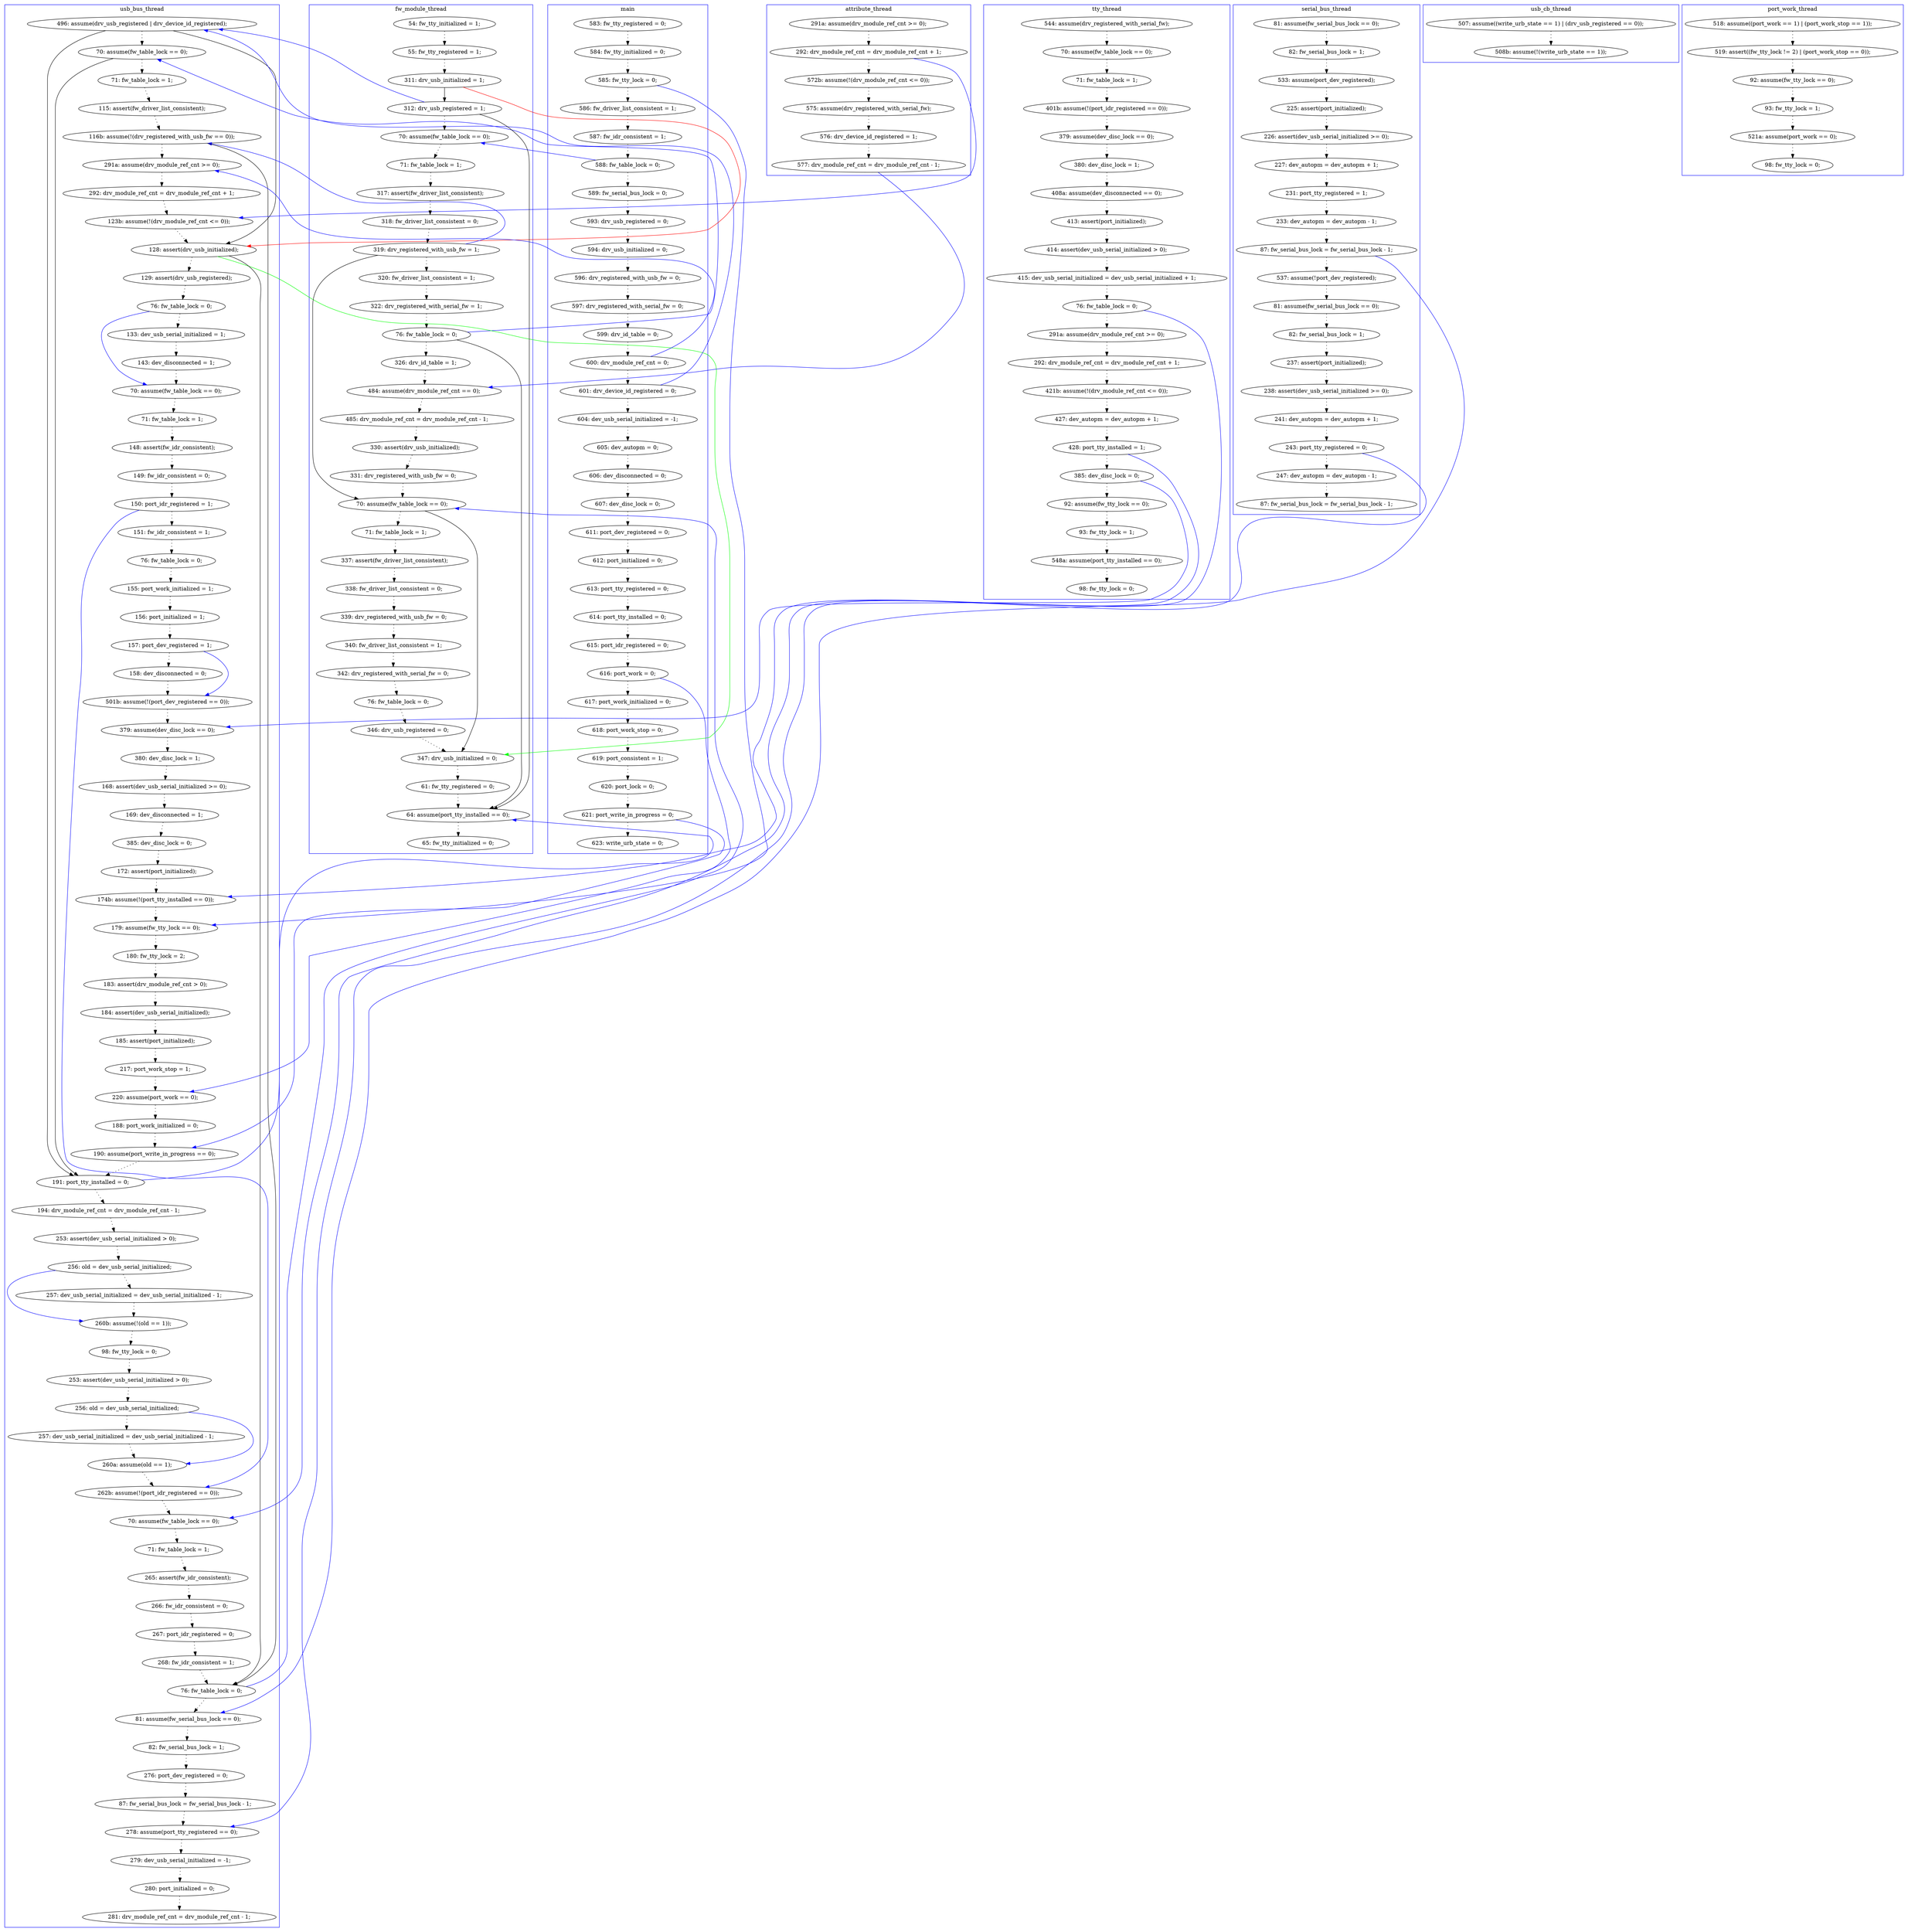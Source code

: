 digraph ProofObject {
	281 -> 285 [style = dotted, color = black]
	7 -> 49 [color = Blue, constraint = false]
	48 -> 214 [color = Black]
	142 -> 172 [style = dotted, color = black]
	206 -> 209 [style = dotted, color = black]
	107 -> 123 [style = dotted, color = black]
	60 -> 63 [style = dotted, color = black]
	42 -> 96 [color = Red, constraint = false]
	22 -> 23 [style = dotted, color = black]
	307 -> 328 [color = Black]
	346 -> 360 [style = dotted, color = black]
	100 -> 114 [color = Blue, constraint = false]
	58 -> 70 [color = Blue, constraint = false]
	15 -> 16 [style = dotted, color = black]
	111 -> 114 [style = dotted, color = black]
	28 -> 29 [style = dotted, color = black]
	2 -> 3 [style = dotted, color = black]
	172 -> 189 [style = dotted, color = black]
	204 -> 205 [style = dotted, color = black]
	8 -> 9 [style = dotted, color = black]
	260 -> 268 [style = dotted, color = black]
	167 -> 184 [style = dotted, color = black]
	63 -> 65 [color = Blue, constraint = false]
	198 -> 201 [style = dotted, color = black]
	321 -> 328 [style = dotted, color = black]
	16 -> 17 [style = dotted, color = black]
	5 -> 6 [style = dotted, color = black]
	90 -> 107 [style = dotted, color = black]
	188 -> 189 [color = Blue, constraint = false]
	244 -> 246 [style = dotted, color = black]
	139 -> 172 [color = Blue, constraint = false]
	324 -> 327 [style = dotted, color = black]
	189 -> 190 [style = dotted, color = black]
	291 -> 292 [style = dotted, color = black]
	201 -> 202 [style = dotted, color = black]
	59 -> 60 [style = dotted, color = black]
	133 -> 134 [style = dotted, color = black]
	27 -> 28 [style = dotted, color = black]
	103 -> 111 [style = dotted, color = black]
	70 -> 260 [color = Black]
	175 -> 181 [style = dotted, color = black]
	42 -> 44 [color = Black]
	285 -> 286 [style = dotted, color = black]
	219 -> 221 [style = dotted, color = black]
	166 -> 168 [style = dotted, color = black]
	37 -> 38 [style = dotted, color = black]
	44 -> 342 [color = Black]
	301 -> 307 [style = dotted, color = black]
	205 -> 206 [style = dotted, color = black]
	81 -> 127 [style = dotted, color = black]
	63 -> 342 [color = Black]
	145 -> 146 [style = dotted, color = black]
	74 -> 75 [style = dotted, color = black]
	97 -> 100 [style = dotted, color = black]
	12 -> 13 [style = dotted, color = black]
	146 -> 147 [style = dotted, color = black]
	96 -> 97 [style = dotted, color = black]
	334 -> 346 [style = dotted, color = black]
	26 -> 27 [style = dotted, color = black]
	56 -> 58 [style = dotted, color = black]
	293 -> 296 [color = Blue, constraint = false]
	54 -> 56 [style = dotted, color = black]
	161 -> 162 [style = dotted, color = black]
	260 -> 307 [color = Blue, constraint = false]
	119 -> 120 [style = dotted, color = black]
	155 -> 161 [style = dotted, color = black]
	287 -> 288 [style = dotted, color = black]
	147 -> 148 [style = dotted, color = black]
	6 -> 7 [style = dotted, color = black]
	141 -> 145 [style = dotted, color = black]
	14 -> 74 [color = Blue, constraint = false]
	242 -> 243 [style = dotted, color = black]
	155 -> 251 [color = Blue, constraint = false]
	355 -> 357 [style = dotted, color = black]
	190 -> 192 [style = dotted, color = black]
	184 -> 185 [style = dotted, color = black]
	181 -> 268 [color = Blue, constraint = false]
	25 -> 26 [style = dotted, color = black]
	290 -> 291 [style = dotted, color = black]
	341 -> 342 [style = dotted, color = black]
	312 -> 314 [style = dotted, color = black]
	96 -> 260 [color = Black]
	131 -> 136 [style = dotted, color = black]
	132 -> 140 [style = dotted, color = black]
	256 -> 257 [style = dotted, color = black]
	44 -> 48 [color = Blue, constraint = false]
	49 -> 50 [style = dotted, color = black]
	193 -> 196 [style = dotted, color = black]
	257 -> 260 [style = dotted, color = black]
	44 -> 49 [style = dotted, color = black]
	319 -> 321 [style = dotted, color = black]
	214 -> 215 [style = dotted, color = black]
	148 -> 155 [style = dotted, color = black]
	231 -> 242 [style = dotted, color = black]
	289 -> 290 [style = dotted, color = black]
	269 -> 271 [style = dotted, color = black]
	48 -> 65 [style = dotted, color = black]
	115 -> 117 [style = dotted, color = black]
	18 -> 19 [style = dotted, color = black]
	271 -> 275 [style = dotted, color = black]
	168 -> 174 [style = dotted, color = black]
	68 -> 70 [style = dotted, color = black]
	174 -> 175 [style = dotted, color = black]
	50 -> 54 [style = dotted, color = black]
	65 -> 66 [style = dotted, color = black]
	128 -> 132 [style = dotted, color = black]
	315 -> 316 [style = dotted, color = black]
	48 -> 96 [color = Black]
	276 -> 296 [style = dotted, color = black]
	23 -> 24 [style = dotted, color = black]
	140 -> 141 [style = dotted, color = black]
	357 -> 364 [style = dotted, color = black]
	11 -> 12 [style = dotted, color = black]
	65 -> 214 [color = Black]
	316 -> 319 [style = dotted, color = black]
	30 -> 31 [style = dotted, color = black]
	314 -> 315 [style = dotted, color = black]
	215 -> 219 [style = dotted, color = black]
	38 -> 42 [style = dotted, color = black]
	139 -> 142 [style = dotted, color = black]
	63 -> 276 [style = dotted, color = black]
	273 -> 280 [style = dotted, color = black]
	243 -> 244 [style = dotted, color = black]
	342 -> 343 [style = dotted, color = black]
	127 -> 128 [style = dotted, color = black]
	29 -> 30 [style = dotted, color = black]
	25 -> 210 [color = Blue, constraint = false]
	90 -> 91 [color = Blue, constraint = false]
	20 -> 21 [style = dotted, color = black]
	192 -> 193 [style = dotted, color = black]
	163 -> 166 [style = dotted, color = black]
	58 -> 307 [color = Black]
	70 -> 74 [style = dotted, color = black]
	364 -> 365 [style = dotted, color = black]
	275 -> 289 [style = dotted, color = black]
	91 -> 96 [style = dotted, color = black]
	307 -> 308 [style = dotted, color = black]
	24 -> 25 [style = dotted, color = black]
	288 -> 326 [style = dotted, color = black]
	213 -> 214 [style = dotted, color = black]
	214 -> 342 [color = Blue, constraint = false]
	243 -> 246 [color = Blue, constraint = false]
	221 -> 224 [color = Blue, constraint = false]
	96 -> 328 [color = Green, constraint = false]
	114 -> 115 [style = dotted, color = black]
	252 -> 254 [style = dotted, color = black]
	255 -> 256 [style = dotted, color = black]
	7 -> 8 [style = dotted, color = black]
	4 -> 5 [style = dotted, color = black]
	308 -> 310 [style = dotted, color = black]
	210 -> 212 [style = dotted, color = black]
	3 -> 4 [style = dotted, color = black]
	296 -> 297 [style = dotted, color = black]
	246 -> 248 [style = dotted, color = black]
	15 -> 48 [color = Blue, constraint = false]
	280 -> 281 [style = dotted, color = black]
	333 -> 334 [style = dotted, color = black]
	66 -> 68 [style = dotted, color = black]
	224 -> 231 [style = dotted, color = black]
	203 -> 204 [style = dotted, color = black]
	89 -> 90 [style = dotted, color = black]
	297 -> 300 [style = dotted, color = black]
	221 -> 222 [style = dotted, color = black]
	368 -> 372 [style = dotted, color = black]
	14 -> 15 [style = dotted, color = black]
	310 -> 312 [style = dotted, color = black]
	212 -> 213 [style = dotted, color = black]
	30 -> 213 [color = Blue, constraint = false]
	75 -> 91 [style = dotted, color = black]
	125 -> 131 [style = dotted, color = black]
	4 -> 202 [color = Blue, constraint = false]
	162 -> 167 [style = dotted, color = black]
	19 -> 20 [style = dotted, color = black]
	185 -> 201 [color = Blue, constraint = false]
	288 -> 289 [color = Blue, constraint = false]
	121 -> 125 [style = dotted, color = black]
	251 -> 252 [style = dotted, color = black]
	100 -> 103 [style = dotted, color = black]
	268 -> 269 [style = dotted, color = black]
	120 -> 248 [color = Blue, constraint = false]
	13 -> 14 [style = dotted, color = black]
	328 -> 341 [style = dotted, color = black]
	17 -> 18 [style = dotted, color = black]
	185 -> 188 [style = dotted, color = black]
	120 -> 121 [style = dotted, color = black]
	188 -> 333 [style = dotted, color = black]
	300 -> 301 [style = dotted, color = black]
	286 -> 287 [style = dotted, color = black]
	153 -> 163 [style = dotted, color = black]
	136 -> 139 [style = dotted, color = black]
	202 -> 203 [style = dotted, color = black]
	10 -> 11 [style = dotted, color = black]
	58 -> 59 [style = dotted, color = black]
	123 -> 170 [style = dotted, color = black]
	170 -> 293 [style = dotted, color = black]
	181 -> 273 [style = dotted, color = black]
	209 -> 210 [style = dotted, color = black]
	326 -> 351 [style = dotted, color = black]
	21 -> 22 [style = dotted, color = black]
	222 -> 224 [style = dotted, color = black]
	248 -> 251 [style = dotted, color = black]
	196 -> 198 [style = dotted, color = black]
	365 -> 368 [style = dotted, color = black]
	9 -> 10 [style = dotted, color = black]
	134 -> 153 [style = dotted, color = black]
	117 -> 119 [style = dotted, color = black]
	254 -> 255 [style = dotted, color = black]
	subgraph cluster6 {
		label = usb_cb_thread
		color = blue
		327  [label = "508b: assume(!(write_urb_state == 1));"]
		324  [label = "507: assume((write_urb_state == 1) | (drv_usb_registered == 0));"]
	}
	subgraph cluster5 {
		label = attribute_thread
		color = blue
		107  [label = "572b: assume(!(drv_module_ref_cnt <= 0));"]
		170  [label = "576: drv_device_id_registered = 1;"]
		293  [label = "577: drv_module_ref_cnt = drv_module_ref_cnt - 1;"]
		90  [label = "292: drv_module_ref_cnt = drv_module_ref_cnt + 1;"]
		123  [label = "575: assume(drv_registered_with_serial_fw);"]
		89  [label = "291a: assume(drv_module_ref_cnt >= 0);"]
	}
	subgraph cluster0 {
		label = main
		color = blue
		13  [label = "599: drv_id_table = 0;"]
		14  [label = "600: drv_module_ref_cnt = 0;"]
		27  [label = "618: port_work_stop = 0;"]
		2  [label = "583: fw_tty_registered = 0;"]
		30  [label = "621: port_write_in_progress = 0;"]
		5  [label = "586: fw_driver_list_consistent = 1;"]
		7  [label = "588: fw_table_lock = 0;"]
		31  [label = "623: write_urb_state = 0;"]
		9  [label = "593: drv_usb_registered = 0;"]
		12  [label = "597: drv_registered_with_serial_fw = 0;"]
		15  [label = "601: drv_device_id_registered = 0;"]
		16  [label = "604: dev_usb_serial_initialized = -1;"]
		3  [label = "584: fw_tty_initialized = 0;"]
		20  [label = "611: port_dev_registered = 0;"]
		18  [label = "606: dev_disconnected = 0;"]
		10  [label = "594: drv_usb_initialized = 0;"]
		8  [label = "589: fw_serial_bus_lock = 0;"]
		11  [label = "596: drv_registered_with_usb_fw = 0;"]
		25  [label = "616: port_work = 0;"]
		24  [label = "615: port_idr_registered = 0;"]
		26  [label = "617: port_work_initialized = 0;"]
		21  [label = "612: port_initialized = 0;"]
		22  [label = "613: port_tty_registered = 0;"]
		19  [label = "607: dev_disc_lock = 0;"]
		28  [label = "619: port_consistent = 1;"]
		4  [label = "585: fw_tty_lock = 0;"]
		6  [label = "587: fw_idr_consistent = 1;"]
		17  [label = "605: dev_autopm = 0;"]
		29  [label = "620: port_lock = 0;"]
		23  [label = "614: port_tty_installed = 0;"]
	}
	subgraph cluster7 {
		label = port_work_thread
		color = blue
		365  [label = "93: fw_tty_lock = 1;"]
		372  [label = "98: fw_tty_lock = 0;"]
		364  [label = "92: assume(fw_tty_lock == 0);"]
		357  [label = "519: assert((fw_tty_lock != 2) | (port_work_stop == 0));"]
		355  [label = "518: assume((port_work == 1) | (port_work_stop == 1));"]
		368  [label = "521a: assume(port_work == 0);"]
	}
	subgraph cluster4 {
		label = tty_thread
		color = blue
		132  [label = "401b: assume(!(port_idr_registered == 0));"]
		346  [label = "548a: assume(port_tty_installed == 0);"]
		155  [label = "76: fw_table_lock = 0;"]
		147  [label = "414: assert(dev_usb_serial_initialized > 0);"]
		161  [label = "291a: assume(drv_module_ref_cnt >= 0);"]
		146  [label = "413: assert(port_initialized);"]
		185  [label = "428: port_tty_installed = 1;"]
		333  [label = "92: assume(fw_tty_lock == 0);"]
		184  [label = "427: dev_autopm = dev_autopm + 1;"]
		127  [label = "70: assume(fw_table_lock == 0);"]
		360  [label = "98: fw_tty_lock = 0;"]
		141  [label = "380: dev_disc_lock = 1;"]
		145  [label = "408a: assume(dev_disconnected == 0);"]
		162  [label = "292: drv_module_ref_cnt = drv_module_ref_cnt + 1;"]
		167  [label = "421b: assume(!(drv_module_ref_cnt <= 0));"]
		140  [label = "379: assume(dev_disc_lock == 0);"]
		334  [label = "93: fw_tty_lock = 1;"]
		81  [label = "544: assume(drv_registered_with_serial_fw);"]
		188  [label = "385: dev_disc_lock = 0;"]
		128  [label = "71: fw_table_lock = 1;"]
		148  [label = "415: dev_usb_serial_initialized = dev_usb_serial_initialized + 1;"]
	}
	subgraph cluster2 {
		label = usb_bus_thread
		color = blue
		252  [label = "71: fw_table_lock = 1;"]
		291  [label = "280: port_initialized = 0;"]
		48  [label = "496: assume(drv_usb_registered | drv_device_id_registered);"]
		231  [label = "98: fw_tty_lock = 0;"]
		70  [label = "116b: assume(!(drv_registered_with_usb_fw == 0));"]
		100  [label = "76: fw_table_lock = 0;"]
		142  [label = "158: dev_disconnected = 0;"]
		212  [label = "188: port_work_initialized = 0;"]
		136  [label = "156: port_initialized = 1;"]
		119  [label = "149: fw_idr_consistent = 0;"]
		203  [label = "180: fw_tty_lock = 2;"]
		121  [label = "151: fw_idr_consistent = 1;"]
		139  [label = "157: port_dev_registered = 1;"]
		251  [label = "70: assume(fw_table_lock == 0);"]
		244  [label = "257: dev_usb_serial_initialized = dev_usb_serial_initialized - 1;"]
		114  [label = "70: assume(fw_table_lock == 0);"]
		246  [label = "260a: assume(old == 1);"]
		201  [label = "174b: assume(!(port_tty_installed == 0));"]
		68  [label = "115: assert(fw_driver_list_consistent);"]
		91  [label = "123b: assume(!(drv_module_ref_cnt <= 0));"]
		275  [label = "87: fw_serial_bus_lock = fw_serial_bus_lock - 1;"]
		74  [label = "291a: assume(drv_module_ref_cnt >= 0);"]
		125  [label = "76: fw_table_lock = 0;"]
		242  [label = "253: assert(dev_usb_serial_initialized > 0);"]
		96  [label = "128: assert(drv_usb_initialized);"]
		193  [label = "169: dev_disconnected = 1;"]
		243  [label = "256: old = dev_usb_serial_initialized;"]
		256  [label = "267: port_idr_registered = 0;"]
		196  [label = "385: dev_disc_lock = 0;"]
		255  [label = "266: fw_idr_consistent = 0;"]
		189  [label = "379: assume(dev_disc_lock == 0);"]
		214  [label = "191: port_tty_installed = 0;"]
		204  [label = "183: assert(drv_module_ref_cnt > 0);"]
		172  [label = "501b: assume(!(port_dev_registered == 0));"]
		271  [label = "276: port_dev_registered = 0;"]
		213  [label = "190: assume(port_write_in_progress == 0);"]
		205  [label = "184: assert(dev_usb_serial_initialized);"]
		269  [label = "82: fw_serial_bus_lock = 1;"]
		290  [label = "279: dev_usb_serial_initialized = -1;"]
		198  [label = "172: assert(port_initialized);"]
		222  [label = "257: dev_usb_serial_initialized = dev_usb_serial_initialized - 1;"]
		111  [label = "143: dev_disconnected = 1;"]
		215  [label = "194: drv_module_ref_cnt = drv_module_ref_cnt - 1;"]
		117  [label = "148: assert(fw_idr_consistent);"]
		209  [label = "217: port_work_stop = 1;"]
		115  [label = "71: fw_table_lock = 1;"]
		120  [label = "150: port_idr_registered = 1;"]
		103  [label = "133: dev_usb_serial_initialized = 1;"]
		131  [label = "155: port_work_initialized = 1;"]
		65  [label = "70: assume(fw_table_lock == 0);"]
		206  [label = "185: assert(port_initialized);"]
		210  [label = "220: assume(port_work == 0);"]
		97  [label = "129: assert(drv_usb_registered);"]
		224  [label = "260b: assume(!(old == 1));"]
		260  [label = "76: fw_table_lock = 0;"]
		75  [label = "292: drv_module_ref_cnt = drv_module_ref_cnt + 1;"]
		254  [label = "265: assert(fw_idr_consistent);"]
		202  [label = "179: assume(fw_tty_lock == 0);"]
		219  [label = "253: assert(dev_usb_serial_initialized > 0);"]
		257  [label = "268: fw_idr_consistent = 1;"]
		192  [label = "168: assert(dev_usb_serial_initialized >= 0);"]
		292  [label = "281: drv_module_ref_cnt = drv_module_ref_cnt - 1;"]
		289  [label = "278: assume(port_tty_registered == 0);"]
		221  [label = "256: old = dev_usb_serial_initialized;"]
		66  [label = "71: fw_table_lock = 1;"]
		248  [label = "262b: assume(!(port_idr_registered == 0));"]
		268  [label = "81: assume(fw_serial_bus_lock == 0);"]
		190  [label = "380: dev_disc_lock = 1;"]
	}
	subgraph cluster1 {
		label = fw_module_thread
		color = blue
		59  [label = "320: fw_driver_list_consistent = 1;"]
		301  [label = "331: drv_registered_with_usb_fw = 0;"]
		315  [label = "340: fw_driver_list_consistent = 1;"]
		37  [label = "54: fw_tty_initialized = 1;"]
		54  [label = "317: assert(fw_driver_list_consistent);"]
		314  [label = "339: drv_registered_with_usb_fw = 0;"]
		342  [label = "64: assume(port_tty_installed == 0);"]
		308  [label = "71: fw_table_lock = 1;"]
		49  [label = "70: assume(fw_table_lock == 0);"]
		343  [label = "65: fw_tty_initialized = 0;"]
		58  [label = "319: drv_registered_with_usb_fw = 1;"]
		328  [label = "347: drv_usb_initialized = 0;"]
		296  [label = "484: assume(drv_module_ref_cnt == 0);"]
		50  [label = "71: fw_table_lock = 1;"]
		38  [label = "55: fw_tty_registered = 1;"]
		307  [label = "70: assume(fw_table_lock == 0);"]
		42  [label = "311: drv_usb_initialized = 1;"]
		44  [label = "312: drv_usb_registered = 1;"]
		341  [label = "61: fw_tty_registered = 0;"]
		276  [label = "326: drv_id_table = 1;"]
		321  [label = "346: drv_usb_registered = 0;"]
		60  [label = "322: drv_registered_with_serial_fw = 1;"]
		297  [label = "485: drv_module_ref_cnt = drv_module_ref_cnt - 1;"]
		310  [label = "337: assert(fw_driver_list_consistent);"]
		300  [label = "330: assert(drv_usb_initialized);"]
		56  [label = "318: fw_driver_list_consistent = 0;"]
		63  [label = "76: fw_table_lock = 0;"]
		316  [label = "342: drv_registered_with_serial_fw = 0;"]
		319  [label = "76: fw_table_lock = 0;"]
		312  [label = "338: fw_driver_list_consistent = 0;"]
	}
	subgraph cluster3 {
		label = serial_bus_thread
		color = blue
		181  [label = "87: fw_serial_bus_lock = fw_serial_bus_lock - 1;"]
		175  [label = "233: dev_autopm = dev_autopm - 1;"]
		285  [label = "237: assert(port_initialized);"]
		287  [label = "241: dev_autopm = dev_autopm + 1;"]
		166  [label = "226: assert(dev_usb_serial_initialized >= 0);"]
		134  [label = "82: fw_serial_bus_lock = 1;"]
		286  [label = "238: assert(dev_usb_serial_initialized >= 0);"]
		133  [label = "81: assume(fw_serial_bus_lock == 0);"]
		153  [label = "533: assume(port_dev_registered);"]
		351  [label = "87: fw_serial_bus_lock = fw_serial_bus_lock - 1;"]
		168  [label = "227: dev_autopm = dev_autopm + 1;"]
		273  [label = "537: assume(!port_dev_registered);"]
		288  [label = "243: port_tty_registered = 0;"]
		281  [label = "82: fw_serial_bus_lock = 1;"]
		326  [label = "247: dev_autopm = dev_autopm - 1;"]
		163  [label = "225: assert(port_initialized);"]
		174  [label = "231: port_tty_registered = 1;"]
		280  [label = "81: assume(fw_serial_bus_lock == 0);"]
	}
}